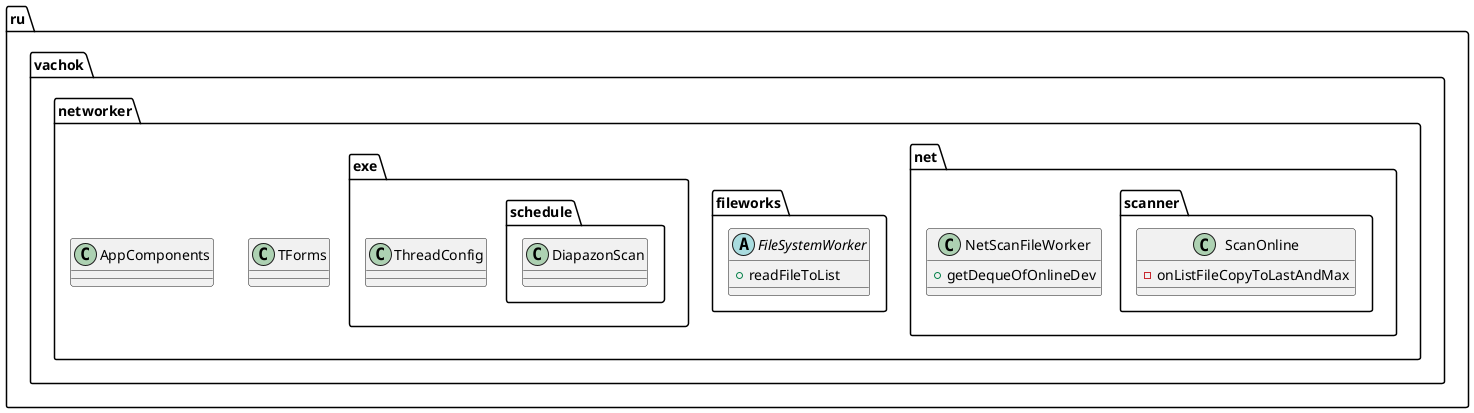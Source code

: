 @startuml
class ru.vachok.networker.net.scanner.ScanOnline{
-onListFileCopyToLastAndMax
}
abstract class ru.vachok.networker.fileworks.FileSystemWorker{
+readFileToList
}
class ru.vachok.networker.TForms
class ru.vachok.networker.net.NetScanFileWorker{
+getDequeOfOnlineDev
}
class ru.vachok.networker.AppComponents
class ru.vachok.networker.exe.ThreadConfig
class ru.vachok.networker.exe.schedule.DiapazonScan

@enduml